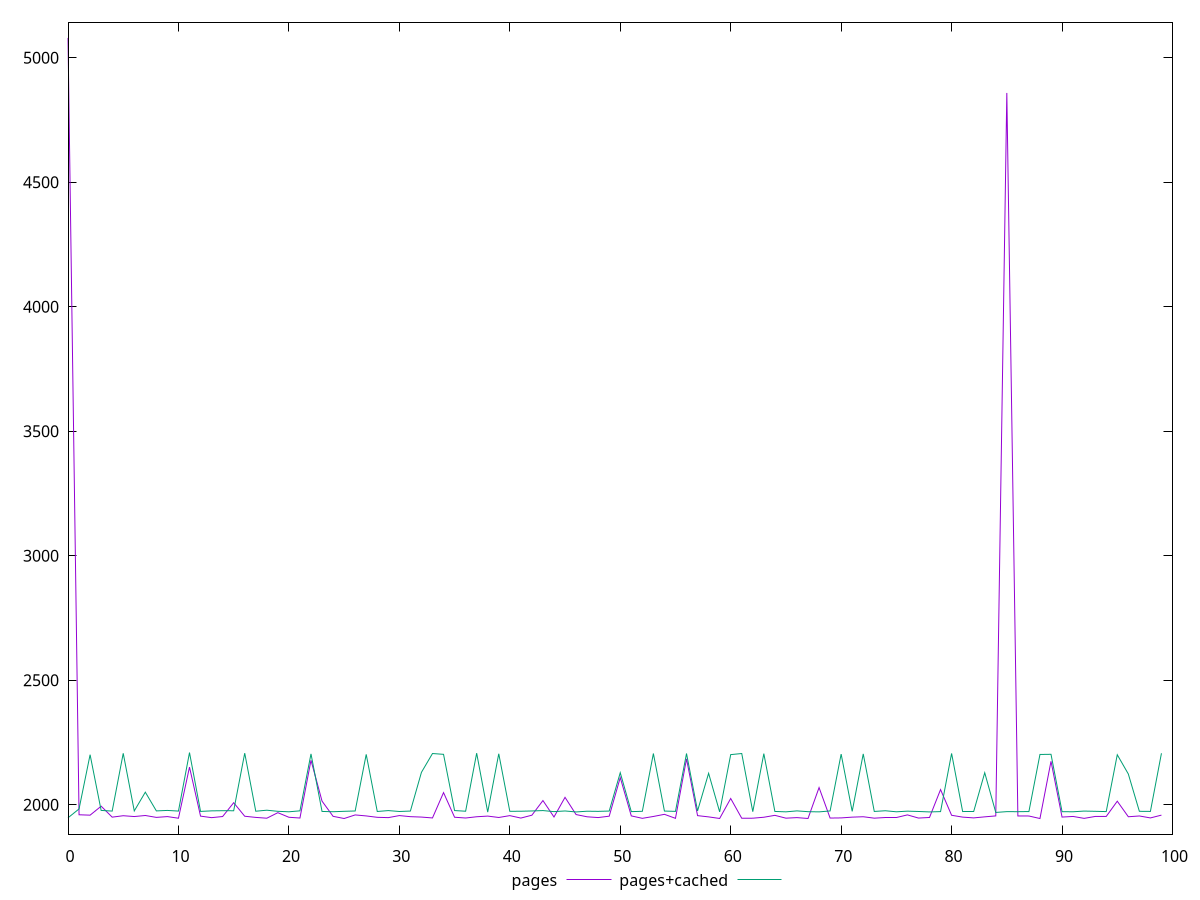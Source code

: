 reset
set terminal svg size 640, 500 enhanced background rgb 'white'
set output "report_00007_2020-12-11T15:55:29.892Z/first-meaningful-paint/comparison/line/1_vs_2.svg"

$pages <<EOF
0 5079.971500000001
1 1960.074
2 1958.4734999999998
3 1994.54
4 1950.5459999999998
5 1956.238
6 1952.917
7 1957.1359999999997
8 1949.5615000000003
9 1952.745
10 1946.192
11 2151.445
12 1954.62
13 1948.4969999999998
14 1953.0035
15 2008.4645
16 1954.143
17 1949.4845
18 1946.2415
19 1968.46
20 1950.0155
21 1947.0285
22 2179.083
23 2014.8559999999998
24 1953.7914999999998
25 1945.067
26 1959.437
27 1955.4225
28 1949.8395
29 1948.591
30 1956.8079999999998
31 1952.4404999999997
32 1950.8035
33 1947.311
34 2049.086
35 1950.1339999999998
36 1947.0610000000001
37 1952.103
38 1954.758
39 1949.1685
40 1956.617
41 1946.8185
42 1958.348
43 2017.1655
44 1951.114
45 2030.041
46 1960.897
47 1951.9164999999998
48 1948.8220000000001
49 1954.4120000000003
50 2109.54
51 1955.5169999999998
52 1945.7800000000002
53 1953.2419999999997
54 1961.839
55 1945.761
56 2184.5629999999996
57 1956.595
58 1951.554
59 1945.1889999999999
60 2025.4515000000001
61 1946.0385
62 1946.2955
63 1950.1400000000003
64 1957.7359999999999
65 1946.4115
66 1948.6460000000002
67 1945.1764999999998
68 2069.29
69 1946.8745
70 1947.4720000000002
71 1950.5585
72 1952.1359999999997
73 1946.4270000000001
74 1948.2785
75 1948.2939999999999
76 1959.568
77 1946.8444999999997
78 1949.2399999999998
79 2061.21
80 1958.033
81 1950.6465000000003
82 1947.4955
83 1951.7285
84 1955.5199999999995
85 4858.986999999999
86 1955.3194999999998
87 1955.0875000000003
88 1945.0035000000003
89 2174.885
90 1950.8385
91 1953.324
92 1945.6305
93 1953.2625000000003
94 1953.3609999999999
95 2014.526
96 1952.129
97 1955.2455
98 1947.3754999999996
99 1958.638
EOF

$pagesCached <<EOF
0 1947.971
1 1983.4580000000003
2 2201.3469999999998
3 1977.4782
4 1974.8748
5 2206.90985
6 1975.5115
7 2050.7781999999997
8 1975.5720999999999
9 1977.5037000000002
10 1974.8827999999999
11 2209.8149500000004
12 1973.5712999999996
13 1975.7567000000004
14 1976.3939999999998
15 1976.2186000000002
16 2207.5759000000003
17 1974.3355999999999
18 1978.3958000000002
19 1973.938
20 1972.0566999999999
21 1975.8334999999997
22 2204.60385
23 1973.4146999999998
24 1972.2595
25 1973.9708999999996
26 1975.2814999999998
27 2202.54185
28 1973.2385
29 1976.8638
30 1973.2250000000004
31 1974.9700999999998
32 2130.4813999999997
33 2206.02145
34 2202.76645
35 1976.9676999999997
36 1974.3193000000003
37 2207.44505
38 1970.7199
39 2205.172
40 1973.9741999999997
41 1974.2386000000001
42 1975.3463000000002
43 1976.9177999999997
44 1972.6753999999999
45 1975.3172000000002
46 1971.4368
47 1974.3283999999996
48 1973.7642
49 1974.9472999999998
50 2129.0755
51 1972.6801
52 1973.994
53 2206.0557999999996
54 1975.0013999999996
55 1973.7142999999996
56 2206.01295
57 1975.6816
58 2126.6225999999997
59 1971.5877
60 2201.6222
61 2206.04715
62 1972.4742999999999
63 2205.4764999999998
64 1973.3860000000002
65 1971.8380000000002
66 1975.6491000000003
67 1972.5080999999996
68 1971.7015000000001
69 1975.4006
70 2203.79325
71 1973.6561000000002
72 2204.5562
73 1973.4154999999996
74 1976.2060999999999
75 1972.0216999999998
76 1974.5679000000002
77 1973.2932
78 1971.4807999999996
79 1972.766
80 2206.46825
81 1973.0473999999995
82 1973.1417999999996
83 2128.8442999999997
84 1969.4292
85 1972.6455
86 1972.4487
87 1973.0254999999997
88 2202.2654
89 2202.8829
90 1972.4827
91 1972.1019999999999
92 1974.9399
93 1973.9383999999998
94 1972.8372000000004
95 2201.0387
96 2123.8441000000003
97 1973.9286000000002
98 1973.5448000000001
99 2207.08875
EOF

set key outside below
set yrange [1882.3041400000002:5142.67086]

plot \
  $pages title "pages" with line, \
  $pagesCached title "pages+cached" with line, \


reset